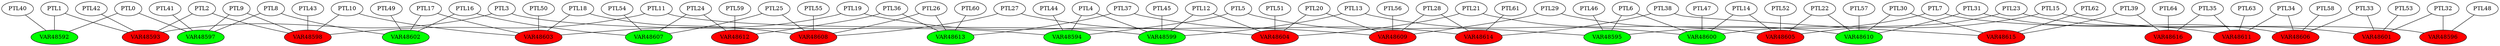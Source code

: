graph model {
PTL0 -- VAR48592;

PTL0 -- VAR48597;

PTL1 -- VAR48592;

PTL1 -- VAR48593;

PTL2 -- VAR48593;

PTL2 -- VAR48598;

PTL3 -- VAR48593;

PTL3 -- VAR48594;

PTL4 -- VAR48594;

PTL4 -- VAR48599;

PTL5 -- VAR48594;

PTL5 -- VAR48595;

PTL6 -- VAR48595;

PTL6 -- VAR48600;

PTL7 -- VAR48595;

PTL7 -- VAR48596;

PTL8 -- VAR48597;

PTL8 -- VAR48602;

PTL9 -- VAR48597;

PTL9 -- VAR48598;

PTL10 -- VAR48598;

PTL10 -- VAR48603;

PTL11 -- VAR48598;

PTL11 -- VAR48599;

PTL12 -- VAR48599;

PTL12 -- VAR48604;

PTL13 -- VAR48599;

PTL13 -- VAR48600;

PTL14 -- VAR48600;

PTL14 -- VAR48605;

PTL15 -- VAR48600;

PTL15 -- VAR48601;

PTL16 -- VAR48602;

PTL16 -- VAR48607;

PTL17 -- VAR48602;

PTL17 -- VAR48603;

PTL18 -- VAR48603;

PTL18 -- VAR48608;

PTL19 -- VAR48603;

PTL19 -- VAR48604;

PTL20 -- VAR48604;

PTL20 -- VAR48609;

PTL21 -- VAR48604;

PTL21 -- VAR48605;

PTL22 -- VAR48605;

PTL22 -- VAR48610;

PTL23 -- VAR48605;

PTL23 -- VAR48606;

PTL24 -- VAR48607;

PTL24 -- VAR48612;

PTL25 -- VAR48607;

PTL25 -- VAR48608;

PTL26 -- VAR48608;

PTL26 -- VAR48613;

PTL27 -- VAR48608;

PTL27 -- VAR48609;

PTL28 -- VAR48609;

PTL28 -- VAR48614;

PTL29 -- VAR48609;

PTL29 -- VAR48610;

PTL30 -- VAR48610;

PTL30 -- VAR48615;

PTL31 -- VAR48610;

PTL31 -- VAR48611;

PTL32 -- VAR48596;

PTL32 -- VAR48601;

PTL33 -- VAR48601;

PTL33 -- VAR48606;

PTL34 -- VAR48606;

PTL34 -- VAR48611;

PTL35 -- VAR48611;

PTL35 -- VAR48616;

PTL36 -- VAR48612;

PTL36 -- VAR48613;

PTL37 -- VAR48613;

PTL37 -- VAR48614;

PTL38 -- VAR48614;

PTL38 -- VAR48615;

PTL39 -- VAR48615;

PTL39 -- VAR48616;

PTL40 -- VAR48592;

PTL41 -- VAR48597;

PTL42 -- VAR48593;

PTL43 -- VAR48598;

PTL44 -- VAR48594;

PTL45 -- VAR48599;

PTL46 -- VAR48595;

PTL47 -- VAR48600;

PTL48 -- VAR48596;

PTL49 -- VAR48602;

PTL50 -- VAR48603;

PTL51 -- VAR48604;

PTL52 -- VAR48605;

PTL53 -- VAR48601;

PTL54 -- VAR48607;

PTL55 -- VAR48608;

PTL56 -- VAR48609;

PTL57 -- VAR48610;

PTL58 -- VAR48606;

PTL59 -- VAR48612;

PTL60 -- VAR48613;

PTL61 -- VAR48614;

PTL62 -- VAR48615;

PTL63 -- VAR48611;

PTL64 -- VAR48616;

VAR48592 [style=filled fillcolor=green];
VAR48597 [style=filled fillcolor=green];
VAR48593 [style=filled fillcolor=red];
VAR48598 [style=filled fillcolor=red];
VAR48594 [style=filled fillcolor=green];
VAR48599 [style=filled fillcolor=green];
VAR48595 [style=filled fillcolor=green];
VAR48600 [style=filled fillcolor=green];
VAR48596 [style=filled fillcolor=red];
VAR48602 [style=filled fillcolor=green];
VAR48603 [style=filled fillcolor=red];
VAR48604 [style=filled fillcolor=red];
VAR48605 [style=filled fillcolor=red];
VAR48601 [style=filled fillcolor=red];
VAR48607 [style=filled fillcolor=green];
VAR48608 [style=filled fillcolor=red];
VAR48609 [style=filled fillcolor=red];
VAR48610 [style=filled fillcolor=green];
VAR48606 [style=filled fillcolor=red];
VAR48612 [style=filled fillcolor=red];
VAR48613 [style=filled fillcolor=green];
VAR48614 [style=filled fillcolor=red];
VAR48615 [style=filled fillcolor=red];
VAR48611 [style=filled fillcolor=red];
VAR48616 [style=filled fillcolor=red];
}
